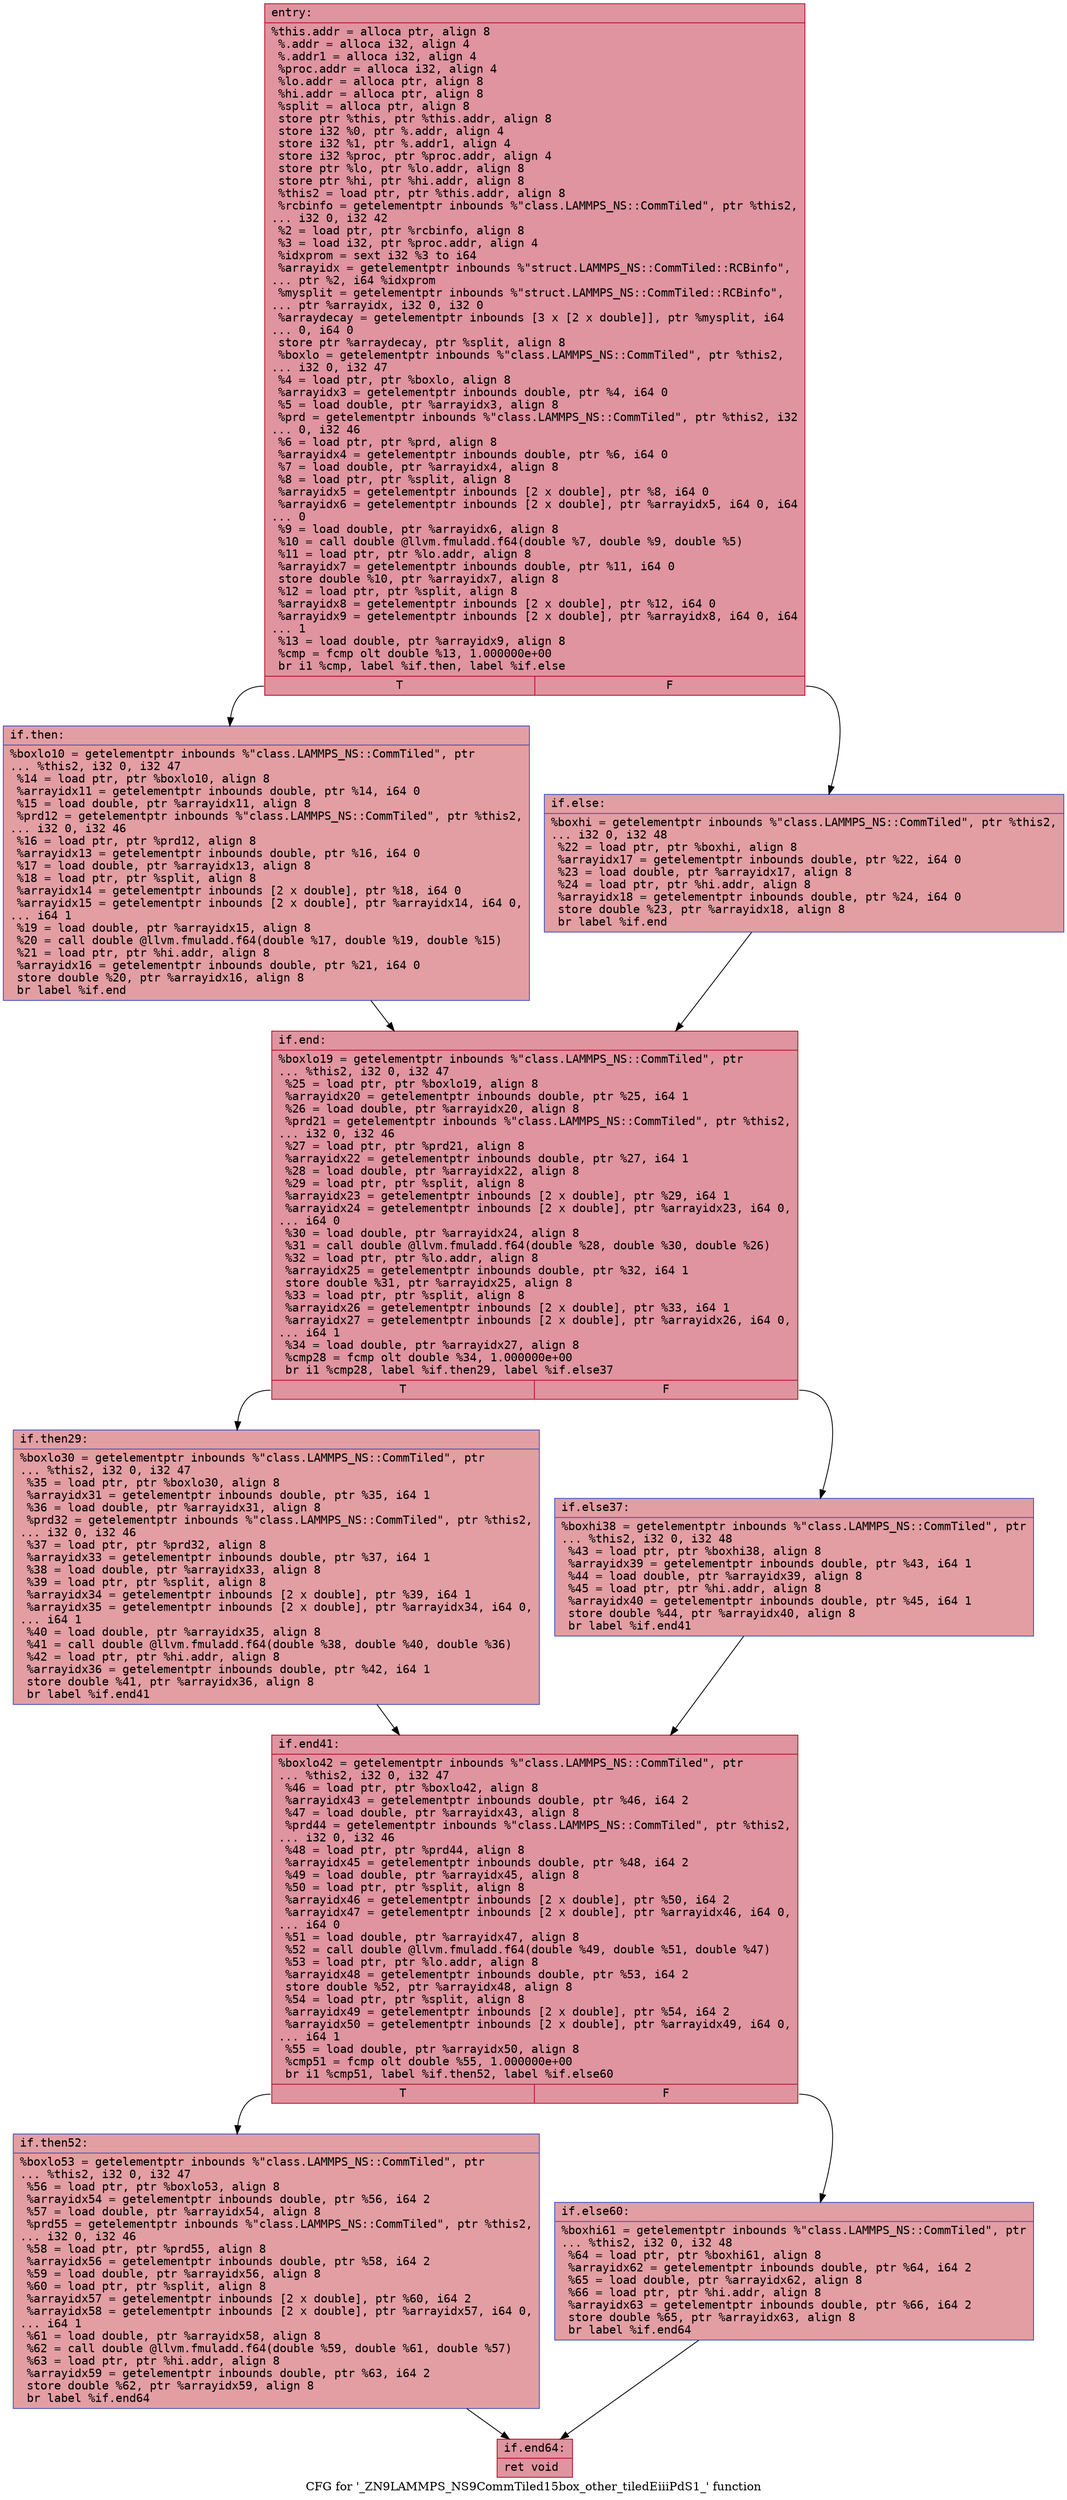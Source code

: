 digraph "CFG for '_ZN9LAMMPS_NS9CommTiled15box_other_tiledEiiiPdS1_' function" {
	label="CFG for '_ZN9LAMMPS_NS9CommTiled15box_other_tiledEiiiPdS1_' function";

	Node0x5560774d1aa0 [shape=record,color="#b70d28ff", style=filled, fillcolor="#b70d2870" fontname="Courier",label="{entry:\l|  %this.addr = alloca ptr, align 8\l  %.addr = alloca i32, align 4\l  %.addr1 = alloca i32, align 4\l  %proc.addr = alloca i32, align 4\l  %lo.addr = alloca ptr, align 8\l  %hi.addr = alloca ptr, align 8\l  %split = alloca ptr, align 8\l  store ptr %this, ptr %this.addr, align 8\l  store i32 %0, ptr %.addr, align 4\l  store i32 %1, ptr %.addr1, align 4\l  store i32 %proc, ptr %proc.addr, align 4\l  store ptr %lo, ptr %lo.addr, align 8\l  store ptr %hi, ptr %hi.addr, align 8\l  %this2 = load ptr, ptr %this.addr, align 8\l  %rcbinfo = getelementptr inbounds %\"class.LAMMPS_NS::CommTiled\", ptr %this2,\l... i32 0, i32 42\l  %2 = load ptr, ptr %rcbinfo, align 8\l  %3 = load i32, ptr %proc.addr, align 4\l  %idxprom = sext i32 %3 to i64\l  %arrayidx = getelementptr inbounds %\"struct.LAMMPS_NS::CommTiled::RCBinfo\",\l... ptr %2, i64 %idxprom\l  %mysplit = getelementptr inbounds %\"struct.LAMMPS_NS::CommTiled::RCBinfo\",\l... ptr %arrayidx, i32 0, i32 0\l  %arraydecay = getelementptr inbounds [3 x [2 x double]], ptr %mysplit, i64\l... 0, i64 0\l  store ptr %arraydecay, ptr %split, align 8\l  %boxlo = getelementptr inbounds %\"class.LAMMPS_NS::CommTiled\", ptr %this2,\l... i32 0, i32 47\l  %4 = load ptr, ptr %boxlo, align 8\l  %arrayidx3 = getelementptr inbounds double, ptr %4, i64 0\l  %5 = load double, ptr %arrayidx3, align 8\l  %prd = getelementptr inbounds %\"class.LAMMPS_NS::CommTiled\", ptr %this2, i32\l... 0, i32 46\l  %6 = load ptr, ptr %prd, align 8\l  %arrayidx4 = getelementptr inbounds double, ptr %6, i64 0\l  %7 = load double, ptr %arrayidx4, align 8\l  %8 = load ptr, ptr %split, align 8\l  %arrayidx5 = getelementptr inbounds [2 x double], ptr %8, i64 0\l  %arrayidx6 = getelementptr inbounds [2 x double], ptr %arrayidx5, i64 0, i64\l... 0\l  %9 = load double, ptr %arrayidx6, align 8\l  %10 = call double @llvm.fmuladd.f64(double %7, double %9, double %5)\l  %11 = load ptr, ptr %lo.addr, align 8\l  %arrayidx7 = getelementptr inbounds double, ptr %11, i64 0\l  store double %10, ptr %arrayidx7, align 8\l  %12 = load ptr, ptr %split, align 8\l  %arrayidx8 = getelementptr inbounds [2 x double], ptr %12, i64 0\l  %arrayidx9 = getelementptr inbounds [2 x double], ptr %arrayidx8, i64 0, i64\l... 1\l  %13 = load double, ptr %arrayidx9, align 8\l  %cmp = fcmp olt double %13, 1.000000e+00\l  br i1 %cmp, label %if.then, label %if.else\l|{<s0>T|<s1>F}}"];
	Node0x5560774d1aa0:s0 -> Node0x5560774d2810[tooltip="entry -> if.then\nProbability 50.00%" ];
	Node0x5560774d1aa0:s1 -> Node0x5560774d3dd0[tooltip="entry -> if.else\nProbability 50.00%" ];
	Node0x5560774d2810 [shape=record,color="#3d50c3ff", style=filled, fillcolor="#be242e70" fontname="Courier",label="{if.then:\l|  %boxlo10 = getelementptr inbounds %\"class.LAMMPS_NS::CommTiled\", ptr\l... %this2, i32 0, i32 47\l  %14 = load ptr, ptr %boxlo10, align 8\l  %arrayidx11 = getelementptr inbounds double, ptr %14, i64 0\l  %15 = load double, ptr %arrayidx11, align 8\l  %prd12 = getelementptr inbounds %\"class.LAMMPS_NS::CommTiled\", ptr %this2,\l... i32 0, i32 46\l  %16 = load ptr, ptr %prd12, align 8\l  %arrayidx13 = getelementptr inbounds double, ptr %16, i64 0\l  %17 = load double, ptr %arrayidx13, align 8\l  %18 = load ptr, ptr %split, align 8\l  %arrayidx14 = getelementptr inbounds [2 x double], ptr %18, i64 0\l  %arrayidx15 = getelementptr inbounds [2 x double], ptr %arrayidx14, i64 0,\l... i64 1\l  %19 = load double, ptr %arrayidx15, align 8\l  %20 = call double @llvm.fmuladd.f64(double %17, double %19, double %15)\l  %21 = load ptr, ptr %hi.addr, align 8\l  %arrayidx16 = getelementptr inbounds double, ptr %21, i64 0\l  store double %20, ptr %arrayidx16, align 8\l  br label %if.end\l}"];
	Node0x5560774d2810 -> Node0x5560774d49c0[tooltip="if.then -> if.end\nProbability 100.00%" ];
	Node0x5560774d3dd0 [shape=record,color="#3d50c3ff", style=filled, fillcolor="#be242e70" fontname="Courier",label="{if.else:\l|  %boxhi = getelementptr inbounds %\"class.LAMMPS_NS::CommTiled\", ptr %this2,\l... i32 0, i32 48\l  %22 = load ptr, ptr %boxhi, align 8\l  %arrayidx17 = getelementptr inbounds double, ptr %22, i64 0\l  %23 = load double, ptr %arrayidx17, align 8\l  %24 = load ptr, ptr %hi.addr, align 8\l  %arrayidx18 = getelementptr inbounds double, ptr %24, i64 0\l  store double %23, ptr %arrayidx18, align 8\l  br label %if.end\l}"];
	Node0x5560774d3dd0 -> Node0x5560774d49c0[tooltip="if.else -> if.end\nProbability 100.00%" ];
	Node0x5560774d49c0 [shape=record,color="#b70d28ff", style=filled, fillcolor="#b70d2870" fontname="Courier",label="{if.end:\l|  %boxlo19 = getelementptr inbounds %\"class.LAMMPS_NS::CommTiled\", ptr\l... %this2, i32 0, i32 47\l  %25 = load ptr, ptr %boxlo19, align 8\l  %arrayidx20 = getelementptr inbounds double, ptr %25, i64 1\l  %26 = load double, ptr %arrayidx20, align 8\l  %prd21 = getelementptr inbounds %\"class.LAMMPS_NS::CommTiled\", ptr %this2,\l... i32 0, i32 46\l  %27 = load ptr, ptr %prd21, align 8\l  %arrayidx22 = getelementptr inbounds double, ptr %27, i64 1\l  %28 = load double, ptr %arrayidx22, align 8\l  %29 = load ptr, ptr %split, align 8\l  %arrayidx23 = getelementptr inbounds [2 x double], ptr %29, i64 1\l  %arrayidx24 = getelementptr inbounds [2 x double], ptr %arrayidx23, i64 0,\l... i64 0\l  %30 = load double, ptr %arrayidx24, align 8\l  %31 = call double @llvm.fmuladd.f64(double %28, double %30, double %26)\l  %32 = load ptr, ptr %lo.addr, align 8\l  %arrayidx25 = getelementptr inbounds double, ptr %32, i64 1\l  store double %31, ptr %arrayidx25, align 8\l  %33 = load ptr, ptr %split, align 8\l  %arrayidx26 = getelementptr inbounds [2 x double], ptr %33, i64 1\l  %arrayidx27 = getelementptr inbounds [2 x double], ptr %arrayidx26, i64 0,\l... i64 1\l  %34 = load double, ptr %arrayidx27, align 8\l  %cmp28 = fcmp olt double %34, 1.000000e+00\l  br i1 %cmp28, label %if.then29, label %if.else37\l|{<s0>T|<s1>F}}"];
	Node0x5560774d49c0:s0 -> Node0x5560774d3a40[tooltip="if.end -> if.then29\nProbability 50.00%" ];
	Node0x5560774d49c0:s1 -> Node0x5560774d3ac0[tooltip="if.end -> if.else37\nProbability 50.00%" ];
	Node0x5560774d3a40 [shape=record,color="#3d50c3ff", style=filled, fillcolor="#be242e70" fontname="Courier",label="{if.then29:\l|  %boxlo30 = getelementptr inbounds %\"class.LAMMPS_NS::CommTiled\", ptr\l... %this2, i32 0, i32 47\l  %35 = load ptr, ptr %boxlo30, align 8\l  %arrayidx31 = getelementptr inbounds double, ptr %35, i64 1\l  %36 = load double, ptr %arrayidx31, align 8\l  %prd32 = getelementptr inbounds %\"class.LAMMPS_NS::CommTiled\", ptr %this2,\l... i32 0, i32 46\l  %37 = load ptr, ptr %prd32, align 8\l  %arrayidx33 = getelementptr inbounds double, ptr %37, i64 1\l  %38 = load double, ptr %arrayidx33, align 8\l  %39 = load ptr, ptr %split, align 8\l  %arrayidx34 = getelementptr inbounds [2 x double], ptr %39, i64 1\l  %arrayidx35 = getelementptr inbounds [2 x double], ptr %arrayidx34, i64 0,\l... i64 1\l  %40 = load double, ptr %arrayidx35, align 8\l  %41 = call double @llvm.fmuladd.f64(double %38, double %40, double %36)\l  %42 = load ptr, ptr %hi.addr, align 8\l  %arrayidx36 = getelementptr inbounds double, ptr %42, i64 1\l  store double %41, ptr %arrayidx36, align 8\l  br label %if.end41\l}"];
	Node0x5560774d3a40 -> Node0x5560774d6d10[tooltip="if.then29 -> if.end41\nProbability 100.00%" ];
	Node0x5560774d3ac0 [shape=record,color="#3d50c3ff", style=filled, fillcolor="#be242e70" fontname="Courier",label="{if.else37:\l|  %boxhi38 = getelementptr inbounds %\"class.LAMMPS_NS::CommTiled\", ptr\l... %this2, i32 0, i32 48\l  %43 = load ptr, ptr %boxhi38, align 8\l  %arrayidx39 = getelementptr inbounds double, ptr %43, i64 1\l  %44 = load double, ptr %arrayidx39, align 8\l  %45 = load ptr, ptr %hi.addr, align 8\l  %arrayidx40 = getelementptr inbounds double, ptr %45, i64 1\l  store double %44, ptr %arrayidx40, align 8\l  br label %if.end41\l}"];
	Node0x5560774d3ac0 -> Node0x5560774d6d10[tooltip="if.else37 -> if.end41\nProbability 100.00%" ];
	Node0x5560774d6d10 [shape=record,color="#b70d28ff", style=filled, fillcolor="#b70d2870" fontname="Courier",label="{if.end41:\l|  %boxlo42 = getelementptr inbounds %\"class.LAMMPS_NS::CommTiled\", ptr\l... %this2, i32 0, i32 47\l  %46 = load ptr, ptr %boxlo42, align 8\l  %arrayidx43 = getelementptr inbounds double, ptr %46, i64 2\l  %47 = load double, ptr %arrayidx43, align 8\l  %prd44 = getelementptr inbounds %\"class.LAMMPS_NS::CommTiled\", ptr %this2,\l... i32 0, i32 46\l  %48 = load ptr, ptr %prd44, align 8\l  %arrayidx45 = getelementptr inbounds double, ptr %48, i64 2\l  %49 = load double, ptr %arrayidx45, align 8\l  %50 = load ptr, ptr %split, align 8\l  %arrayidx46 = getelementptr inbounds [2 x double], ptr %50, i64 2\l  %arrayidx47 = getelementptr inbounds [2 x double], ptr %arrayidx46, i64 0,\l... i64 0\l  %51 = load double, ptr %arrayidx47, align 8\l  %52 = call double @llvm.fmuladd.f64(double %49, double %51, double %47)\l  %53 = load ptr, ptr %lo.addr, align 8\l  %arrayidx48 = getelementptr inbounds double, ptr %53, i64 2\l  store double %52, ptr %arrayidx48, align 8\l  %54 = load ptr, ptr %split, align 8\l  %arrayidx49 = getelementptr inbounds [2 x double], ptr %54, i64 2\l  %arrayidx50 = getelementptr inbounds [2 x double], ptr %arrayidx49, i64 0,\l... i64 1\l  %55 = load double, ptr %arrayidx50, align 8\l  %cmp51 = fcmp olt double %55, 1.000000e+00\l  br i1 %cmp51, label %if.then52, label %if.else60\l|{<s0>T|<s1>F}}"];
	Node0x5560774d6d10:s0 -> Node0x5560774d8980[tooltip="if.end41 -> if.then52\nProbability 50.00%" ];
	Node0x5560774d6d10:s1 -> Node0x5560774d8a00[tooltip="if.end41 -> if.else60\nProbability 50.00%" ];
	Node0x5560774d8980 [shape=record,color="#3d50c3ff", style=filled, fillcolor="#be242e70" fontname="Courier",label="{if.then52:\l|  %boxlo53 = getelementptr inbounds %\"class.LAMMPS_NS::CommTiled\", ptr\l... %this2, i32 0, i32 47\l  %56 = load ptr, ptr %boxlo53, align 8\l  %arrayidx54 = getelementptr inbounds double, ptr %56, i64 2\l  %57 = load double, ptr %arrayidx54, align 8\l  %prd55 = getelementptr inbounds %\"class.LAMMPS_NS::CommTiled\", ptr %this2,\l... i32 0, i32 46\l  %58 = load ptr, ptr %prd55, align 8\l  %arrayidx56 = getelementptr inbounds double, ptr %58, i64 2\l  %59 = load double, ptr %arrayidx56, align 8\l  %60 = load ptr, ptr %split, align 8\l  %arrayidx57 = getelementptr inbounds [2 x double], ptr %60, i64 2\l  %arrayidx58 = getelementptr inbounds [2 x double], ptr %arrayidx57, i64 0,\l... i64 1\l  %61 = load double, ptr %arrayidx58, align 8\l  %62 = call double @llvm.fmuladd.f64(double %59, double %61, double %57)\l  %63 = load ptr, ptr %hi.addr, align 8\l  %arrayidx59 = getelementptr inbounds double, ptr %63, i64 2\l  store double %62, ptr %arrayidx59, align 8\l  br label %if.end64\l}"];
	Node0x5560774d8980 -> Node0x5560774d96c0[tooltip="if.then52 -> if.end64\nProbability 100.00%" ];
	Node0x5560774d8a00 [shape=record,color="#3d50c3ff", style=filled, fillcolor="#be242e70" fontname="Courier",label="{if.else60:\l|  %boxhi61 = getelementptr inbounds %\"class.LAMMPS_NS::CommTiled\", ptr\l... %this2, i32 0, i32 48\l  %64 = load ptr, ptr %boxhi61, align 8\l  %arrayidx62 = getelementptr inbounds double, ptr %64, i64 2\l  %65 = load double, ptr %arrayidx62, align 8\l  %66 = load ptr, ptr %hi.addr, align 8\l  %arrayidx63 = getelementptr inbounds double, ptr %66, i64 2\l  store double %65, ptr %arrayidx63, align 8\l  br label %if.end64\l}"];
	Node0x5560774d8a00 -> Node0x5560774d96c0[tooltip="if.else60 -> if.end64\nProbability 100.00%" ];
	Node0x5560774d96c0 [shape=record,color="#b70d28ff", style=filled, fillcolor="#b70d2870" fontname="Courier",label="{if.end64:\l|  ret void\l}"];
}
